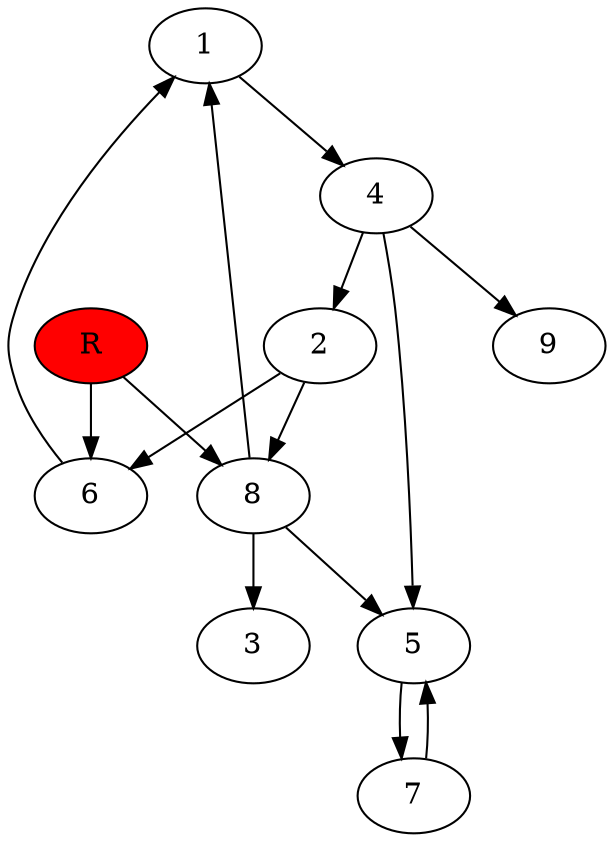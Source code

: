 digraph prb43269 {
	1
	2
	3
	4
	5
	6
	7
	8
	R [fillcolor="#ff0000" style=filled]
	1 -> 4
	2 -> 6
	2 -> 8
	4 -> 2
	4 -> 5
	4 -> 9
	5 -> 7
	6 -> 1
	7 -> 5
	8 -> 1
	8 -> 3
	8 -> 5
	R -> 6
	R -> 8
}
